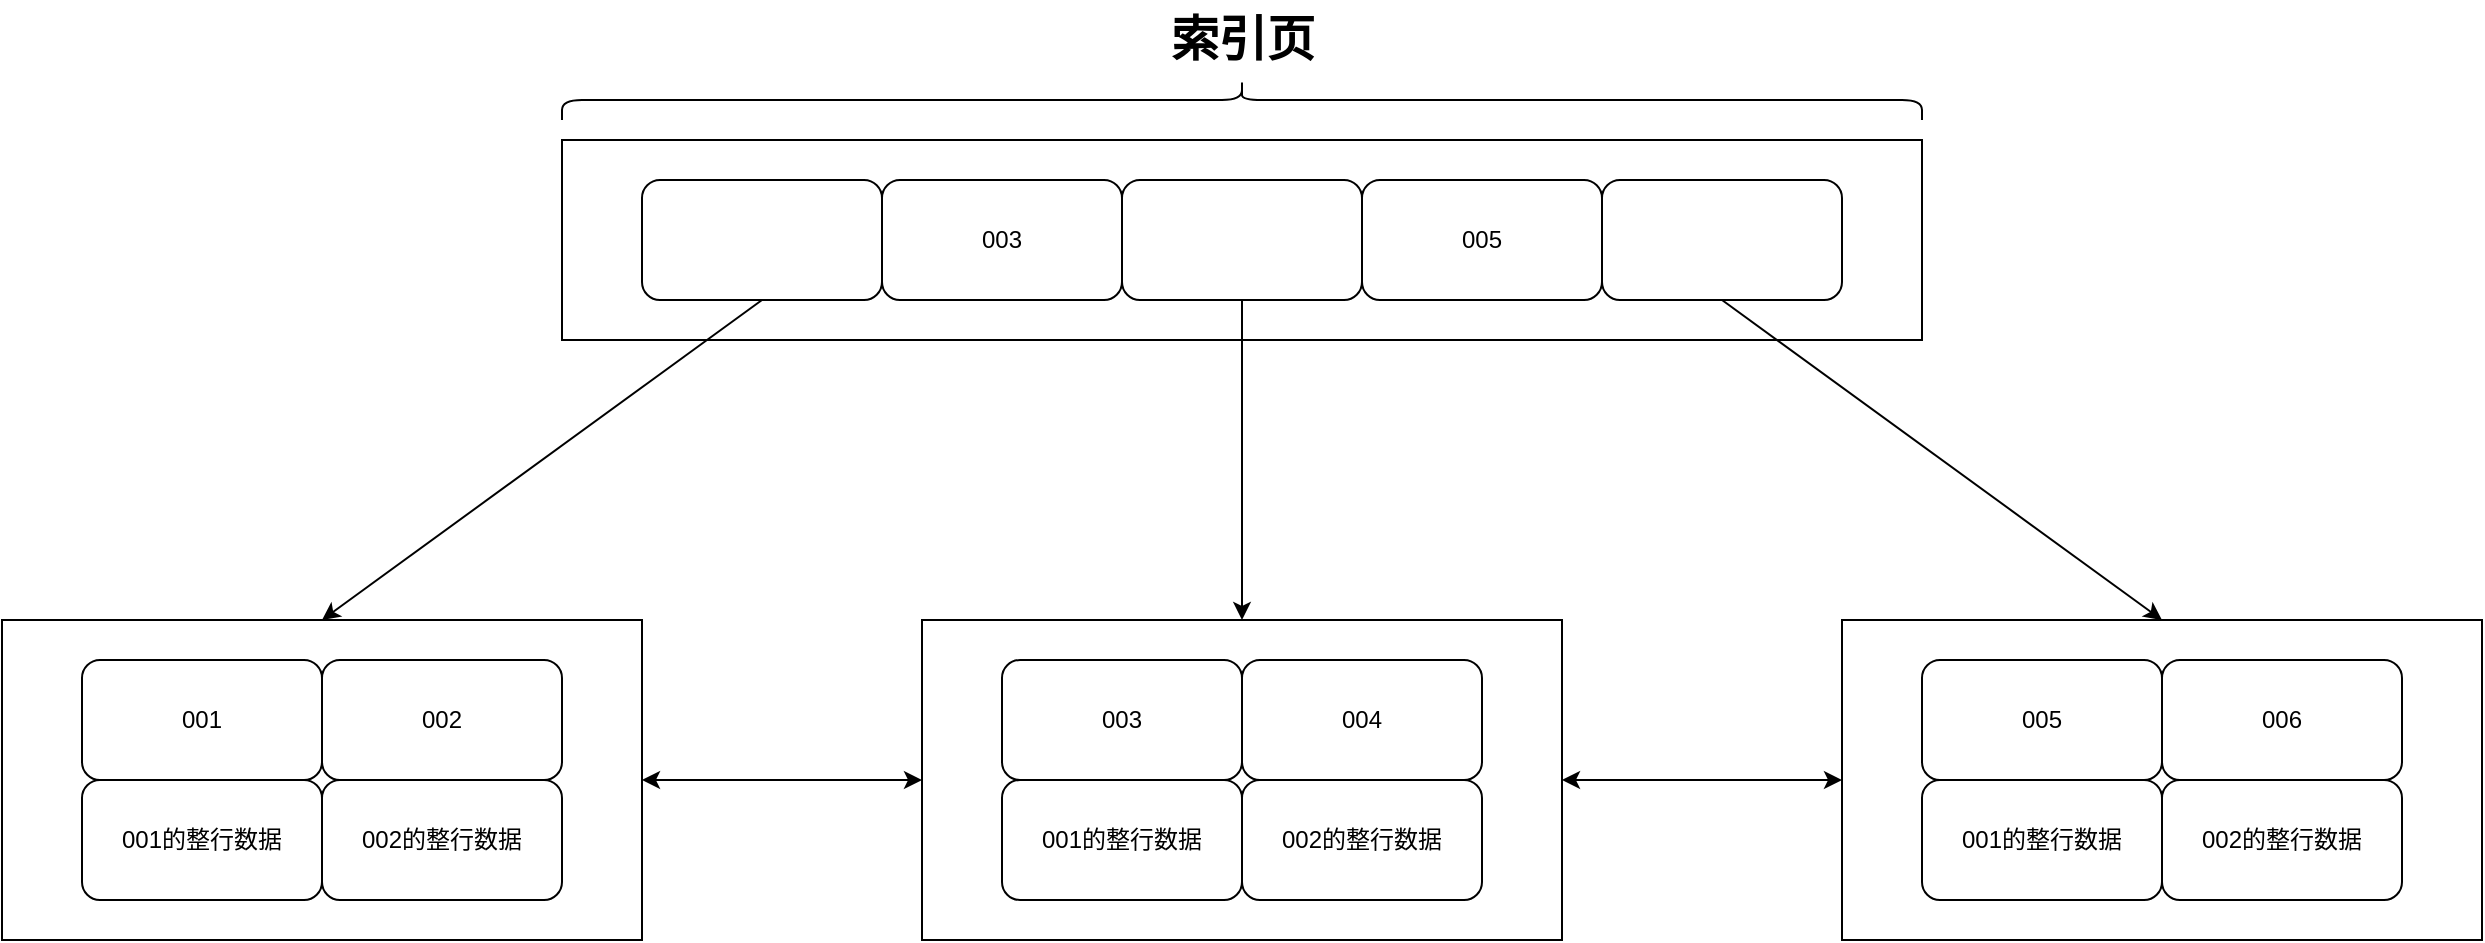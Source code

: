 <mxfile version="28.1.0">
  <diagram name="第 1 页" id="5854gcAgxEi9p37vvvO0">
    <mxGraphModel dx="2163" dy="561" grid="1" gridSize="10" guides="1" tooltips="1" connect="1" arrows="1" fold="1" page="1" pageScale="1" pageWidth="1169" pageHeight="827" math="0" shadow="0">
      <root>
        <mxCell id="0" />
        <mxCell id="1" parent="0" />
        <mxCell id="LhdZbFb5jw5E8dZrb60K-1" value="" style="rounded=0;whiteSpace=wrap;html=1;" vertex="1" parent="1">
          <mxGeometry x="120" y="70" width="680" height="100" as="geometry" />
        </mxCell>
        <mxCell id="LhdZbFb5jw5E8dZrb60K-30" style="rounded=0;orthogonalLoop=1;jettySize=auto;html=1;exitX=0.5;exitY=1;exitDx=0;exitDy=0;entryX=0.5;entryY=0;entryDx=0;entryDy=0;" edge="1" parent="1" source="LhdZbFb5jw5E8dZrb60K-2" target="LhdZbFb5jw5E8dZrb60K-9">
          <mxGeometry relative="1" as="geometry" />
        </mxCell>
        <mxCell id="LhdZbFb5jw5E8dZrb60K-2" value="" style="rounded=1;whiteSpace=wrap;html=1;" vertex="1" parent="1">
          <mxGeometry x="160" y="90" width="120" height="60" as="geometry" />
        </mxCell>
        <mxCell id="LhdZbFb5jw5E8dZrb60K-3" value="003" style="rounded=1;whiteSpace=wrap;html=1;" vertex="1" parent="1">
          <mxGeometry x="280" y="90" width="120" height="60" as="geometry" />
        </mxCell>
        <mxCell id="LhdZbFb5jw5E8dZrb60K-4" value="005" style="rounded=1;whiteSpace=wrap;html=1;" vertex="1" parent="1">
          <mxGeometry x="520" y="90" width="120" height="60" as="geometry" />
        </mxCell>
        <mxCell id="LhdZbFb5jw5E8dZrb60K-32" style="rounded=0;orthogonalLoop=1;jettySize=auto;html=1;exitX=0.5;exitY=1;exitDx=0;exitDy=0;entryX=0.5;entryY=0;entryDx=0;entryDy=0;" edge="1" parent="1" source="LhdZbFb5jw5E8dZrb60K-5" target="LhdZbFb5jw5E8dZrb60K-17">
          <mxGeometry relative="1" as="geometry" />
        </mxCell>
        <mxCell id="LhdZbFb5jw5E8dZrb60K-5" value="" style="rounded=1;whiteSpace=wrap;html=1;" vertex="1" parent="1">
          <mxGeometry x="640" y="90" width="120" height="60" as="geometry" />
        </mxCell>
        <mxCell id="LhdZbFb5jw5E8dZrb60K-31" style="edgeStyle=orthogonalEdgeStyle;rounded=0;orthogonalLoop=1;jettySize=auto;html=1;exitX=0.5;exitY=1;exitDx=0;exitDy=0;entryX=0.5;entryY=0;entryDx=0;entryDy=0;" edge="1" parent="1" source="LhdZbFb5jw5E8dZrb60K-6" target="LhdZbFb5jw5E8dZrb60K-22">
          <mxGeometry relative="1" as="geometry" />
        </mxCell>
        <mxCell id="LhdZbFb5jw5E8dZrb60K-6" value="" style="rounded=1;whiteSpace=wrap;html=1;" vertex="1" parent="1">
          <mxGeometry x="400" y="90" width="120" height="60" as="geometry" />
        </mxCell>
        <mxCell id="LhdZbFb5jw5E8dZrb60K-7" value="" style="shape=curlyBracket;whiteSpace=wrap;html=1;rounded=1;flipH=1;labelPosition=right;verticalLabelPosition=middle;align=left;verticalAlign=middle;direction=south;" vertex="1" parent="1">
          <mxGeometry x="120" y="40" width="680" height="20" as="geometry" />
        </mxCell>
        <mxCell id="LhdZbFb5jw5E8dZrb60K-8" value="索引页" style="text;strokeColor=none;fillColor=none;html=1;fontSize=24;fontStyle=1;verticalAlign=middle;align=center;" vertex="1" parent="1">
          <mxGeometry x="410" width="100" height="40" as="geometry" />
        </mxCell>
        <mxCell id="LhdZbFb5jw5E8dZrb60K-9" value="" style="rounded=0;whiteSpace=wrap;html=1;" vertex="1" parent="1">
          <mxGeometry x="-160" y="310" width="320" height="160" as="geometry" />
        </mxCell>
        <mxCell id="LhdZbFb5jw5E8dZrb60K-10" value="001" style="rounded=1;whiteSpace=wrap;html=1;" vertex="1" parent="1">
          <mxGeometry x="-120" y="330" width="120" height="60" as="geometry" />
        </mxCell>
        <mxCell id="LhdZbFb5jw5E8dZrb60K-11" value="002" style="rounded=1;whiteSpace=wrap;html=1;" vertex="1" parent="1">
          <mxGeometry y="330" width="120" height="60" as="geometry" />
        </mxCell>
        <mxCell id="LhdZbFb5jw5E8dZrb60K-15" value="001的整行数据" style="rounded=1;whiteSpace=wrap;html=1;" vertex="1" parent="1">
          <mxGeometry x="-120" y="390" width="120" height="60" as="geometry" />
        </mxCell>
        <mxCell id="LhdZbFb5jw5E8dZrb60K-16" value="002的整行数据" style="rounded=1;whiteSpace=wrap;html=1;" vertex="1" parent="1">
          <mxGeometry y="390" width="120" height="60" as="geometry" />
        </mxCell>
        <mxCell id="LhdZbFb5jw5E8dZrb60K-17" value="" style="rounded=0;whiteSpace=wrap;html=1;" vertex="1" parent="1">
          <mxGeometry x="760" y="310" width="320" height="160" as="geometry" />
        </mxCell>
        <mxCell id="LhdZbFb5jw5E8dZrb60K-18" value="005" style="rounded=1;whiteSpace=wrap;html=1;" vertex="1" parent="1">
          <mxGeometry x="800" y="330" width="120" height="60" as="geometry" />
        </mxCell>
        <mxCell id="LhdZbFb5jw5E8dZrb60K-19" value="006" style="rounded=1;whiteSpace=wrap;html=1;" vertex="1" parent="1">
          <mxGeometry x="920" y="330" width="120" height="60" as="geometry" />
        </mxCell>
        <mxCell id="LhdZbFb5jw5E8dZrb60K-20" value="001的整行数据" style="rounded=1;whiteSpace=wrap;html=1;" vertex="1" parent="1">
          <mxGeometry x="800" y="390" width="120" height="60" as="geometry" />
        </mxCell>
        <mxCell id="LhdZbFb5jw5E8dZrb60K-21" value="002的整行数据" style="rounded=1;whiteSpace=wrap;html=1;" vertex="1" parent="1">
          <mxGeometry x="920" y="390" width="120" height="60" as="geometry" />
        </mxCell>
        <mxCell id="LhdZbFb5jw5E8dZrb60K-22" value="" style="rounded=0;whiteSpace=wrap;html=1;" vertex="1" parent="1">
          <mxGeometry x="300" y="310" width="320" height="160" as="geometry" />
        </mxCell>
        <mxCell id="LhdZbFb5jw5E8dZrb60K-23" value="003" style="rounded=1;whiteSpace=wrap;html=1;" vertex="1" parent="1">
          <mxGeometry x="340" y="330" width="120" height="60" as="geometry" />
        </mxCell>
        <mxCell id="LhdZbFb5jw5E8dZrb60K-24" value="004" style="rounded=1;whiteSpace=wrap;html=1;" vertex="1" parent="1">
          <mxGeometry x="460" y="330" width="120" height="60" as="geometry" />
        </mxCell>
        <mxCell id="LhdZbFb5jw5E8dZrb60K-25" value="001的整行数据" style="rounded=1;whiteSpace=wrap;html=1;" vertex="1" parent="1">
          <mxGeometry x="340" y="390" width="120" height="60" as="geometry" />
        </mxCell>
        <mxCell id="LhdZbFb5jw5E8dZrb60K-26" value="002的整行数据" style="rounded=1;whiteSpace=wrap;html=1;" vertex="1" parent="1">
          <mxGeometry x="460" y="390" width="120" height="60" as="geometry" />
        </mxCell>
        <mxCell id="LhdZbFb5jw5E8dZrb60K-28" value="" style="endArrow=classic;startArrow=classic;html=1;rounded=0;entryX=0;entryY=0.5;entryDx=0;entryDy=0;exitX=1;exitY=0.5;exitDx=0;exitDy=0;" edge="1" parent="1" source="LhdZbFb5jw5E8dZrb60K-9" target="LhdZbFb5jw5E8dZrb60K-22">
          <mxGeometry width="50" height="50" relative="1" as="geometry">
            <mxPoint x="195" y="400" as="sourcePoint" />
            <mxPoint x="245" y="350" as="targetPoint" />
          </mxGeometry>
        </mxCell>
        <mxCell id="LhdZbFb5jw5E8dZrb60K-29" value="" style="endArrow=classic;startArrow=classic;html=1;rounded=0;entryX=0;entryY=0.5;entryDx=0;entryDy=0;exitX=1;exitY=0.5;exitDx=0;exitDy=0;" edge="1" parent="1" source="LhdZbFb5jw5E8dZrb60K-22" target="LhdZbFb5jw5E8dZrb60K-17">
          <mxGeometry width="50" height="50" relative="1" as="geometry">
            <mxPoint x="660" y="380" as="sourcePoint" />
            <mxPoint x="380" y="380" as="targetPoint" />
          </mxGeometry>
        </mxCell>
      </root>
    </mxGraphModel>
  </diagram>
</mxfile>
